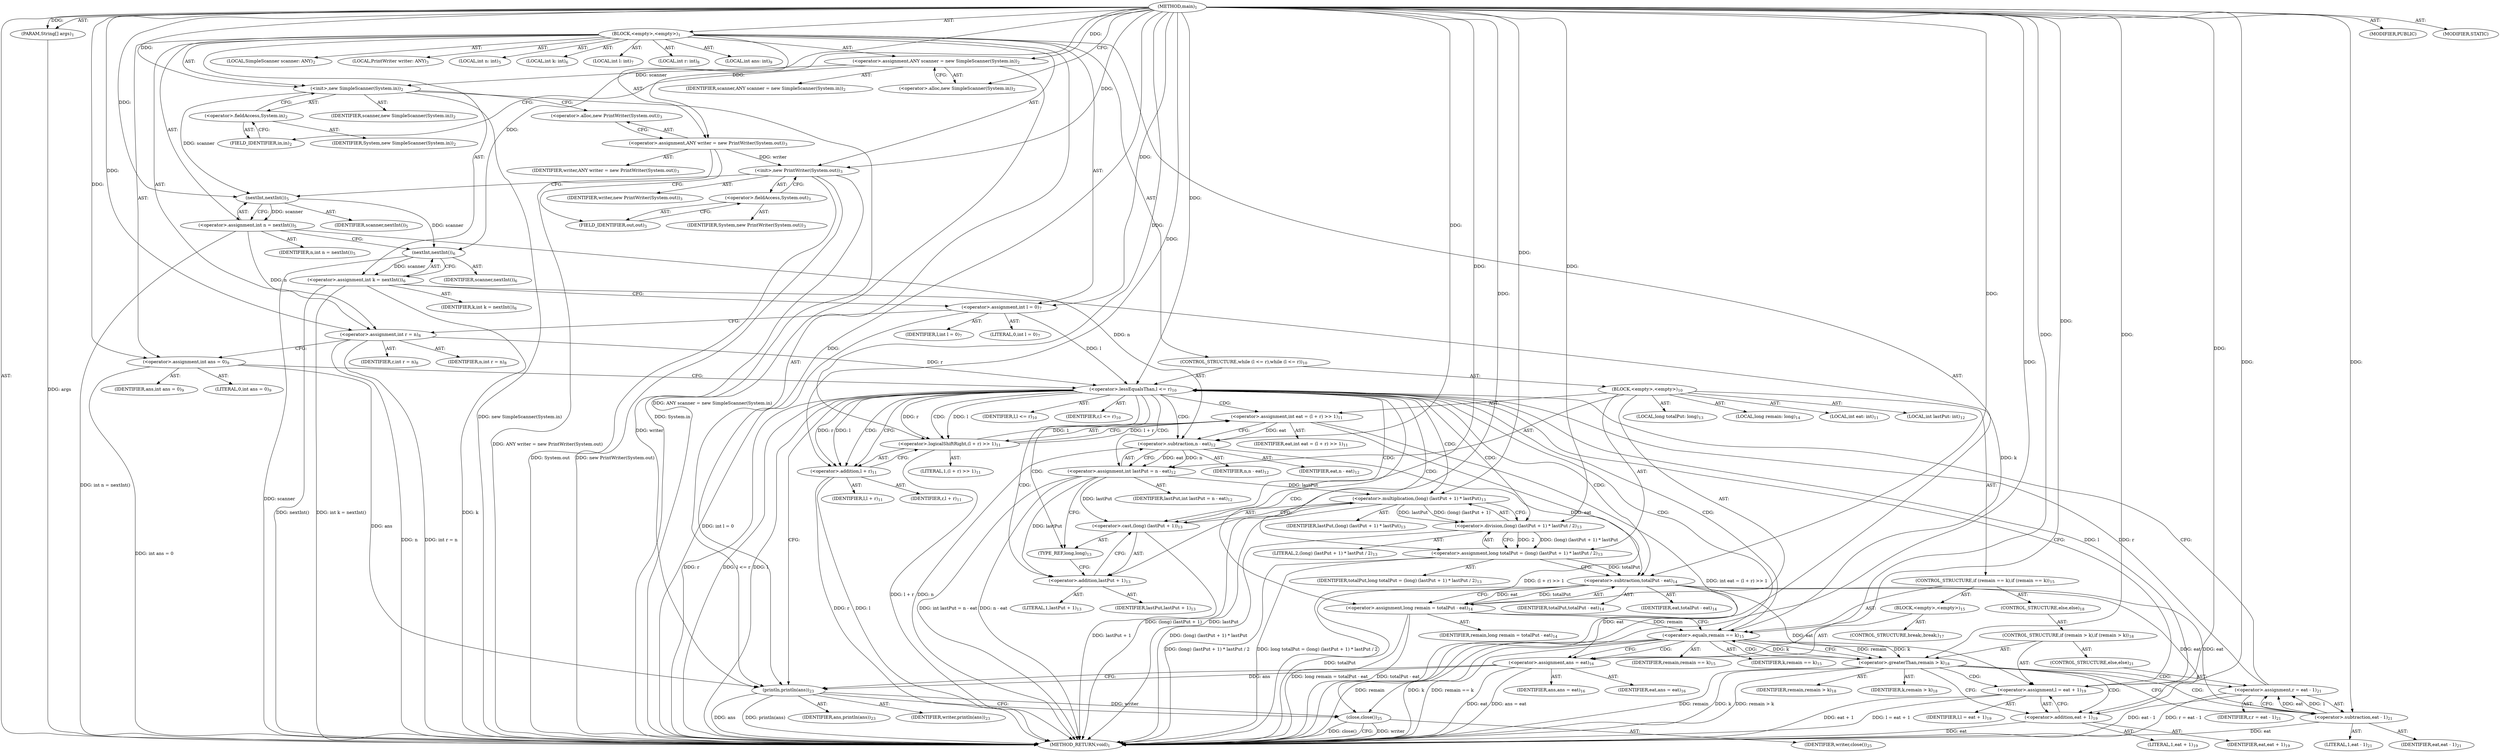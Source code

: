 digraph "main" {  
"21" [label = <(METHOD,main)<SUB>1</SUB>> ]
"22" [label = <(PARAM,String[] args)<SUB>1</SUB>> ]
"23" [label = <(BLOCK,&lt;empty&gt;,&lt;empty&gt;)<SUB>1</SUB>> ]
"4" [label = <(LOCAL,SimpleScanner scanner: ANY)<SUB>2</SUB>> ]
"24" [label = <(&lt;operator&gt;.assignment,ANY scanner = new SimpleScanner(System.in))<SUB>2</SUB>> ]
"25" [label = <(IDENTIFIER,scanner,ANY scanner = new SimpleScanner(System.in))<SUB>2</SUB>> ]
"26" [label = <(&lt;operator&gt;.alloc,new SimpleScanner(System.in))<SUB>2</SUB>> ]
"27" [label = <(&lt;init&gt;,new SimpleScanner(System.in))<SUB>2</SUB>> ]
"3" [label = <(IDENTIFIER,scanner,new SimpleScanner(System.in))<SUB>2</SUB>> ]
"28" [label = <(&lt;operator&gt;.fieldAccess,System.in)<SUB>2</SUB>> ]
"29" [label = <(IDENTIFIER,System,new SimpleScanner(System.in))<SUB>2</SUB>> ]
"30" [label = <(FIELD_IDENTIFIER,in,in)<SUB>2</SUB>> ]
"6" [label = <(LOCAL,PrintWriter writer: ANY)<SUB>3</SUB>> ]
"31" [label = <(&lt;operator&gt;.assignment,ANY writer = new PrintWriter(System.out))<SUB>3</SUB>> ]
"32" [label = <(IDENTIFIER,writer,ANY writer = new PrintWriter(System.out))<SUB>3</SUB>> ]
"33" [label = <(&lt;operator&gt;.alloc,new PrintWriter(System.out))<SUB>3</SUB>> ]
"34" [label = <(&lt;init&gt;,new PrintWriter(System.out))<SUB>3</SUB>> ]
"5" [label = <(IDENTIFIER,writer,new PrintWriter(System.out))<SUB>3</SUB>> ]
"35" [label = <(&lt;operator&gt;.fieldAccess,System.out)<SUB>3</SUB>> ]
"36" [label = <(IDENTIFIER,System,new PrintWriter(System.out))<SUB>3</SUB>> ]
"37" [label = <(FIELD_IDENTIFIER,out,out)<SUB>3</SUB>> ]
"38" [label = <(LOCAL,int n: int)<SUB>5</SUB>> ]
"39" [label = <(&lt;operator&gt;.assignment,int n = nextInt())<SUB>5</SUB>> ]
"40" [label = <(IDENTIFIER,n,int n = nextInt())<SUB>5</SUB>> ]
"41" [label = <(nextInt,nextInt())<SUB>5</SUB>> ]
"42" [label = <(IDENTIFIER,scanner,nextInt())<SUB>5</SUB>> ]
"43" [label = <(LOCAL,int k: int)<SUB>6</SUB>> ]
"44" [label = <(&lt;operator&gt;.assignment,int k = nextInt())<SUB>6</SUB>> ]
"45" [label = <(IDENTIFIER,k,int k = nextInt())<SUB>6</SUB>> ]
"46" [label = <(nextInt,nextInt())<SUB>6</SUB>> ]
"47" [label = <(IDENTIFIER,scanner,nextInt())<SUB>6</SUB>> ]
"48" [label = <(LOCAL,int l: int)<SUB>7</SUB>> ]
"49" [label = <(&lt;operator&gt;.assignment,int l = 0)<SUB>7</SUB>> ]
"50" [label = <(IDENTIFIER,l,int l = 0)<SUB>7</SUB>> ]
"51" [label = <(LITERAL,0,int l = 0)<SUB>7</SUB>> ]
"52" [label = <(LOCAL,int r: int)<SUB>8</SUB>> ]
"53" [label = <(&lt;operator&gt;.assignment,int r = n)<SUB>8</SUB>> ]
"54" [label = <(IDENTIFIER,r,int r = n)<SUB>8</SUB>> ]
"55" [label = <(IDENTIFIER,n,int r = n)<SUB>8</SUB>> ]
"56" [label = <(LOCAL,int ans: int)<SUB>9</SUB>> ]
"57" [label = <(&lt;operator&gt;.assignment,int ans = 0)<SUB>9</SUB>> ]
"58" [label = <(IDENTIFIER,ans,int ans = 0)<SUB>9</SUB>> ]
"59" [label = <(LITERAL,0,int ans = 0)<SUB>9</SUB>> ]
"60" [label = <(CONTROL_STRUCTURE,while (l &lt;= r),while (l &lt;= r))<SUB>10</SUB>> ]
"61" [label = <(&lt;operator&gt;.lessEqualsThan,l &lt;= r)<SUB>10</SUB>> ]
"62" [label = <(IDENTIFIER,l,l &lt;= r)<SUB>10</SUB>> ]
"63" [label = <(IDENTIFIER,r,l &lt;= r)<SUB>10</SUB>> ]
"64" [label = <(BLOCK,&lt;empty&gt;,&lt;empty&gt;)<SUB>10</SUB>> ]
"65" [label = <(LOCAL,int eat: int)<SUB>11</SUB>> ]
"66" [label = <(&lt;operator&gt;.assignment,int eat = (l + r) &gt;&gt; 1)<SUB>11</SUB>> ]
"67" [label = <(IDENTIFIER,eat,int eat = (l + r) &gt;&gt; 1)<SUB>11</SUB>> ]
"68" [label = <(&lt;operator&gt;.logicalShiftRight,(l + r) &gt;&gt; 1)<SUB>11</SUB>> ]
"69" [label = <(&lt;operator&gt;.addition,l + r)<SUB>11</SUB>> ]
"70" [label = <(IDENTIFIER,l,l + r)<SUB>11</SUB>> ]
"71" [label = <(IDENTIFIER,r,l + r)<SUB>11</SUB>> ]
"72" [label = <(LITERAL,1,(l + r) &gt;&gt; 1)<SUB>11</SUB>> ]
"73" [label = <(LOCAL,int lastPut: int)<SUB>12</SUB>> ]
"74" [label = <(&lt;operator&gt;.assignment,int lastPut = n - eat)<SUB>12</SUB>> ]
"75" [label = <(IDENTIFIER,lastPut,int lastPut = n - eat)<SUB>12</SUB>> ]
"76" [label = <(&lt;operator&gt;.subtraction,n - eat)<SUB>12</SUB>> ]
"77" [label = <(IDENTIFIER,n,n - eat)<SUB>12</SUB>> ]
"78" [label = <(IDENTIFIER,eat,n - eat)<SUB>12</SUB>> ]
"79" [label = <(LOCAL,long totalPut: long)<SUB>13</SUB>> ]
"80" [label = <(&lt;operator&gt;.assignment,long totalPut = (long) (lastPut + 1) * lastPut / 2)<SUB>13</SUB>> ]
"81" [label = <(IDENTIFIER,totalPut,long totalPut = (long) (lastPut + 1) * lastPut / 2)<SUB>13</SUB>> ]
"82" [label = <(&lt;operator&gt;.division,(long) (lastPut + 1) * lastPut / 2)<SUB>13</SUB>> ]
"83" [label = <(&lt;operator&gt;.multiplication,(long) (lastPut + 1) * lastPut)<SUB>13</SUB>> ]
"84" [label = <(&lt;operator&gt;.cast,(long) (lastPut + 1))<SUB>13</SUB>> ]
"85" [label = <(TYPE_REF,long,long)<SUB>13</SUB>> ]
"86" [label = <(&lt;operator&gt;.addition,lastPut + 1)<SUB>13</SUB>> ]
"87" [label = <(IDENTIFIER,lastPut,lastPut + 1)<SUB>13</SUB>> ]
"88" [label = <(LITERAL,1,lastPut + 1)<SUB>13</SUB>> ]
"89" [label = <(IDENTIFIER,lastPut,(long) (lastPut + 1) * lastPut)<SUB>13</SUB>> ]
"90" [label = <(LITERAL,2,(long) (lastPut + 1) * lastPut / 2)<SUB>13</SUB>> ]
"91" [label = <(LOCAL,long remain: long)<SUB>14</SUB>> ]
"92" [label = <(&lt;operator&gt;.assignment,long remain = totalPut - eat)<SUB>14</SUB>> ]
"93" [label = <(IDENTIFIER,remain,long remain = totalPut - eat)<SUB>14</SUB>> ]
"94" [label = <(&lt;operator&gt;.subtraction,totalPut - eat)<SUB>14</SUB>> ]
"95" [label = <(IDENTIFIER,totalPut,totalPut - eat)<SUB>14</SUB>> ]
"96" [label = <(IDENTIFIER,eat,totalPut - eat)<SUB>14</SUB>> ]
"97" [label = <(CONTROL_STRUCTURE,if (remain == k),if (remain == k))<SUB>15</SUB>> ]
"98" [label = <(&lt;operator&gt;.equals,remain == k)<SUB>15</SUB>> ]
"99" [label = <(IDENTIFIER,remain,remain == k)<SUB>15</SUB>> ]
"100" [label = <(IDENTIFIER,k,remain == k)<SUB>15</SUB>> ]
"101" [label = <(BLOCK,&lt;empty&gt;,&lt;empty&gt;)<SUB>15</SUB>> ]
"102" [label = <(&lt;operator&gt;.assignment,ans = eat)<SUB>16</SUB>> ]
"103" [label = <(IDENTIFIER,ans,ans = eat)<SUB>16</SUB>> ]
"104" [label = <(IDENTIFIER,eat,ans = eat)<SUB>16</SUB>> ]
"105" [label = <(CONTROL_STRUCTURE,break;,break;)<SUB>17</SUB>> ]
"106" [label = <(CONTROL_STRUCTURE,else,else)<SUB>18</SUB>> ]
"107" [label = <(CONTROL_STRUCTURE,if (remain &gt; k),if (remain &gt; k))<SUB>18</SUB>> ]
"108" [label = <(&lt;operator&gt;.greaterThan,remain &gt; k)<SUB>18</SUB>> ]
"109" [label = <(IDENTIFIER,remain,remain &gt; k)<SUB>18</SUB>> ]
"110" [label = <(IDENTIFIER,k,remain &gt; k)<SUB>18</SUB>> ]
"111" [label = <(&lt;operator&gt;.assignment,l = eat + 1)<SUB>19</SUB>> ]
"112" [label = <(IDENTIFIER,l,l = eat + 1)<SUB>19</SUB>> ]
"113" [label = <(&lt;operator&gt;.addition,eat + 1)<SUB>19</SUB>> ]
"114" [label = <(IDENTIFIER,eat,eat + 1)<SUB>19</SUB>> ]
"115" [label = <(LITERAL,1,eat + 1)<SUB>19</SUB>> ]
"116" [label = <(CONTROL_STRUCTURE,else,else)<SUB>21</SUB>> ]
"117" [label = <(&lt;operator&gt;.assignment,r = eat - 1)<SUB>21</SUB>> ]
"118" [label = <(IDENTIFIER,r,r = eat - 1)<SUB>21</SUB>> ]
"119" [label = <(&lt;operator&gt;.subtraction,eat - 1)<SUB>21</SUB>> ]
"120" [label = <(IDENTIFIER,eat,eat - 1)<SUB>21</SUB>> ]
"121" [label = <(LITERAL,1,eat - 1)<SUB>21</SUB>> ]
"122" [label = <(println,println(ans))<SUB>23</SUB>> ]
"123" [label = <(IDENTIFIER,writer,println(ans))<SUB>23</SUB>> ]
"124" [label = <(IDENTIFIER,ans,println(ans))<SUB>23</SUB>> ]
"125" [label = <(close,close())<SUB>25</SUB>> ]
"126" [label = <(IDENTIFIER,writer,close())<SUB>25</SUB>> ]
"127" [label = <(MODIFIER,PUBLIC)> ]
"128" [label = <(MODIFIER,STATIC)> ]
"129" [label = <(METHOD_RETURN,void)<SUB>1</SUB>> ]
  "21" -> "22"  [ label = "AST: "] 
  "21" -> "23"  [ label = "AST: "] 
  "21" -> "127"  [ label = "AST: "] 
  "21" -> "128"  [ label = "AST: "] 
  "21" -> "129"  [ label = "AST: "] 
  "23" -> "4"  [ label = "AST: "] 
  "23" -> "24"  [ label = "AST: "] 
  "23" -> "27"  [ label = "AST: "] 
  "23" -> "6"  [ label = "AST: "] 
  "23" -> "31"  [ label = "AST: "] 
  "23" -> "34"  [ label = "AST: "] 
  "23" -> "38"  [ label = "AST: "] 
  "23" -> "39"  [ label = "AST: "] 
  "23" -> "43"  [ label = "AST: "] 
  "23" -> "44"  [ label = "AST: "] 
  "23" -> "48"  [ label = "AST: "] 
  "23" -> "49"  [ label = "AST: "] 
  "23" -> "52"  [ label = "AST: "] 
  "23" -> "53"  [ label = "AST: "] 
  "23" -> "56"  [ label = "AST: "] 
  "23" -> "57"  [ label = "AST: "] 
  "23" -> "60"  [ label = "AST: "] 
  "23" -> "122"  [ label = "AST: "] 
  "23" -> "125"  [ label = "AST: "] 
  "24" -> "25"  [ label = "AST: "] 
  "24" -> "26"  [ label = "AST: "] 
  "27" -> "3"  [ label = "AST: "] 
  "27" -> "28"  [ label = "AST: "] 
  "28" -> "29"  [ label = "AST: "] 
  "28" -> "30"  [ label = "AST: "] 
  "31" -> "32"  [ label = "AST: "] 
  "31" -> "33"  [ label = "AST: "] 
  "34" -> "5"  [ label = "AST: "] 
  "34" -> "35"  [ label = "AST: "] 
  "35" -> "36"  [ label = "AST: "] 
  "35" -> "37"  [ label = "AST: "] 
  "39" -> "40"  [ label = "AST: "] 
  "39" -> "41"  [ label = "AST: "] 
  "41" -> "42"  [ label = "AST: "] 
  "44" -> "45"  [ label = "AST: "] 
  "44" -> "46"  [ label = "AST: "] 
  "46" -> "47"  [ label = "AST: "] 
  "49" -> "50"  [ label = "AST: "] 
  "49" -> "51"  [ label = "AST: "] 
  "53" -> "54"  [ label = "AST: "] 
  "53" -> "55"  [ label = "AST: "] 
  "57" -> "58"  [ label = "AST: "] 
  "57" -> "59"  [ label = "AST: "] 
  "60" -> "61"  [ label = "AST: "] 
  "60" -> "64"  [ label = "AST: "] 
  "61" -> "62"  [ label = "AST: "] 
  "61" -> "63"  [ label = "AST: "] 
  "64" -> "65"  [ label = "AST: "] 
  "64" -> "66"  [ label = "AST: "] 
  "64" -> "73"  [ label = "AST: "] 
  "64" -> "74"  [ label = "AST: "] 
  "64" -> "79"  [ label = "AST: "] 
  "64" -> "80"  [ label = "AST: "] 
  "64" -> "91"  [ label = "AST: "] 
  "64" -> "92"  [ label = "AST: "] 
  "64" -> "97"  [ label = "AST: "] 
  "66" -> "67"  [ label = "AST: "] 
  "66" -> "68"  [ label = "AST: "] 
  "68" -> "69"  [ label = "AST: "] 
  "68" -> "72"  [ label = "AST: "] 
  "69" -> "70"  [ label = "AST: "] 
  "69" -> "71"  [ label = "AST: "] 
  "74" -> "75"  [ label = "AST: "] 
  "74" -> "76"  [ label = "AST: "] 
  "76" -> "77"  [ label = "AST: "] 
  "76" -> "78"  [ label = "AST: "] 
  "80" -> "81"  [ label = "AST: "] 
  "80" -> "82"  [ label = "AST: "] 
  "82" -> "83"  [ label = "AST: "] 
  "82" -> "90"  [ label = "AST: "] 
  "83" -> "84"  [ label = "AST: "] 
  "83" -> "89"  [ label = "AST: "] 
  "84" -> "85"  [ label = "AST: "] 
  "84" -> "86"  [ label = "AST: "] 
  "86" -> "87"  [ label = "AST: "] 
  "86" -> "88"  [ label = "AST: "] 
  "92" -> "93"  [ label = "AST: "] 
  "92" -> "94"  [ label = "AST: "] 
  "94" -> "95"  [ label = "AST: "] 
  "94" -> "96"  [ label = "AST: "] 
  "97" -> "98"  [ label = "AST: "] 
  "97" -> "101"  [ label = "AST: "] 
  "97" -> "106"  [ label = "AST: "] 
  "98" -> "99"  [ label = "AST: "] 
  "98" -> "100"  [ label = "AST: "] 
  "101" -> "102"  [ label = "AST: "] 
  "101" -> "105"  [ label = "AST: "] 
  "102" -> "103"  [ label = "AST: "] 
  "102" -> "104"  [ label = "AST: "] 
  "106" -> "107"  [ label = "AST: "] 
  "107" -> "108"  [ label = "AST: "] 
  "107" -> "111"  [ label = "AST: "] 
  "107" -> "116"  [ label = "AST: "] 
  "108" -> "109"  [ label = "AST: "] 
  "108" -> "110"  [ label = "AST: "] 
  "111" -> "112"  [ label = "AST: "] 
  "111" -> "113"  [ label = "AST: "] 
  "113" -> "114"  [ label = "AST: "] 
  "113" -> "115"  [ label = "AST: "] 
  "116" -> "117"  [ label = "AST: "] 
  "117" -> "118"  [ label = "AST: "] 
  "117" -> "119"  [ label = "AST: "] 
  "119" -> "120"  [ label = "AST: "] 
  "119" -> "121"  [ label = "AST: "] 
  "122" -> "123"  [ label = "AST: "] 
  "122" -> "124"  [ label = "AST: "] 
  "125" -> "126"  [ label = "AST: "] 
  "24" -> "30"  [ label = "CFG: "] 
  "27" -> "33"  [ label = "CFG: "] 
  "31" -> "37"  [ label = "CFG: "] 
  "34" -> "41"  [ label = "CFG: "] 
  "39" -> "46"  [ label = "CFG: "] 
  "44" -> "49"  [ label = "CFG: "] 
  "49" -> "53"  [ label = "CFG: "] 
  "53" -> "57"  [ label = "CFG: "] 
  "57" -> "61"  [ label = "CFG: "] 
  "122" -> "125"  [ label = "CFG: "] 
  "125" -> "129"  [ label = "CFG: "] 
  "26" -> "24"  [ label = "CFG: "] 
  "28" -> "27"  [ label = "CFG: "] 
  "33" -> "31"  [ label = "CFG: "] 
  "35" -> "34"  [ label = "CFG: "] 
  "41" -> "39"  [ label = "CFG: "] 
  "46" -> "44"  [ label = "CFG: "] 
  "61" -> "69"  [ label = "CFG: "] 
  "61" -> "122"  [ label = "CFG: "] 
  "30" -> "28"  [ label = "CFG: "] 
  "37" -> "35"  [ label = "CFG: "] 
  "66" -> "76"  [ label = "CFG: "] 
  "74" -> "85"  [ label = "CFG: "] 
  "80" -> "94"  [ label = "CFG: "] 
  "92" -> "98"  [ label = "CFG: "] 
  "68" -> "66"  [ label = "CFG: "] 
  "76" -> "74"  [ label = "CFG: "] 
  "82" -> "80"  [ label = "CFG: "] 
  "94" -> "92"  [ label = "CFG: "] 
  "98" -> "102"  [ label = "CFG: "] 
  "98" -> "108"  [ label = "CFG: "] 
  "69" -> "68"  [ label = "CFG: "] 
  "83" -> "82"  [ label = "CFG: "] 
  "102" -> "122"  [ label = "CFG: "] 
  "84" -> "83"  [ label = "CFG: "] 
  "108" -> "113"  [ label = "CFG: "] 
  "108" -> "119"  [ label = "CFG: "] 
  "111" -> "61"  [ label = "CFG: "] 
  "85" -> "86"  [ label = "CFG: "] 
  "86" -> "84"  [ label = "CFG: "] 
  "113" -> "111"  [ label = "CFG: "] 
  "117" -> "61"  [ label = "CFG: "] 
  "119" -> "117"  [ label = "CFG: "] 
  "21" -> "26"  [ label = "CFG: "] 
  "22" -> "129"  [ label = "DDG: args"] 
  "24" -> "129"  [ label = "DDG: ANY scanner = new SimpleScanner(System.in)"] 
  "27" -> "129"  [ label = "DDG: System.in"] 
  "27" -> "129"  [ label = "DDG: new SimpleScanner(System.in)"] 
  "31" -> "129"  [ label = "DDG: ANY writer = new PrintWriter(System.out)"] 
  "34" -> "129"  [ label = "DDG: System.out"] 
  "34" -> "129"  [ label = "DDG: new PrintWriter(System.out)"] 
  "39" -> "129"  [ label = "DDG: int n = nextInt()"] 
  "44" -> "129"  [ label = "DDG: k"] 
  "46" -> "129"  [ label = "DDG: scanner"] 
  "44" -> "129"  [ label = "DDG: nextInt()"] 
  "44" -> "129"  [ label = "DDG: int k = nextInt()"] 
  "49" -> "129"  [ label = "DDG: int l = 0"] 
  "53" -> "129"  [ label = "DDG: n"] 
  "53" -> "129"  [ label = "DDG: int r = n"] 
  "57" -> "129"  [ label = "DDG: int ans = 0"] 
  "61" -> "129"  [ label = "DDG: l"] 
  "61" -> "129"  [ label = "DDG: r"] 
  "61" -> "129"  [ label = "DDG: l &lt;= r"] 
  "69" -> "129"  [ label = "DDG: l"] 
  "69" -> "129"  [ label = "DDG: r"] 
  "68" -> "129"  [ label = "DDG: l + r"] 
  "66" -> "129"  [ label = "DDG: (l + r) &gt;&gt; 1"] 
  "66" -> "129"  [ label = "DDG: int eat = (l + r) &gt;&gt; 1"] 
  "76" -> "129"  [ label = "DDG: n"] 
  "74" -> "129"  [ label = "DDG: n - eat"] 
  "74" -> "129"  [ label = "DDG: int lastPut = n - eat"] 
  "84" -> "129"  [ label = "DDG: lastPut + 1"] 
  "83" -> "129"  [ label = "DDG: (long) (lastPut + 1)"] 
  "83" -> "129"  [ label = "DDG: lastPut"] 
  "82" -> "129"  [ label = "DDG: (long) (lastPut + 1) * lastPut"] 
  "80" -> "129"  [ label = "DDG: (long) (lastPut + 1) * lastPut / 2"] 
  "80" -> "129"  [ label = "DDG: long totalPut = (long) (lastPut + 1) * lastPut / 2"] 
  "94" -> "129"  [ label = "DDG: totalPut"] 
  "92" -> "129"  [ label = "DDG: totalPut - eat"] 
  "92" -> "129"  [ label = "DDG: long remain = totalPut - eat"] 
  "98" -> "129"  [ label = "DDG: remain"] 
  "98" -> "129"  [ label = "DDG: k"] 
  "98" -> "129"  [ label = "DDG: remain == k"] 
  "108" -> "129"  [ label = "DDG: remain"] 
  "108" -> "129"  [ label = "DDG: k"] 
  "108" -> "129"  [ label = "DDG: remain &gt; k"] 
  "119" -> "129"  [ label = "DDG: eat"] 
  "117" -> "129"  [ label = "DDG: eat - 1"] 
  "117" -> "129"  [ label = "DDG: r = eat - 1"] 
  "113" -> "129"  [ label = "DDG: eat"] 
  "111" -> "129"  [ label = "DDG: eat + 1"] 
  "111" -> "129"  [ label = "DDG: l = eat + 1"] 
  "102" -> "129"  [ label = "DDG: eat"] 
  "102" -> "129"  [ label = "DDG: ans = eat"] 
  "122" -> "129"  [ label = "DDG: ans"] 
  "122" -> "129"  [ label = "DDG: println(ans)"] 
  "125" -> "129"  [ label = "DDG: writer"] 
  "125" -> "129"  [ label = "DDG: close()"] 
  "21" -> "22"  [ label = "DDG: "] 
  "21" -> "24"  [ label = "DDG: "] 
  "21" -> "31"  [ label = "DDG: "] 
  "41" -> "39"  [ label = "DDG: scanner"] 
  "46" -> "44"  [ label = "DDG: scanner"] 
  "21" -> "49"  [ label = "DDG: "] 
  "39" -> "53"  [ label = "DDG: n"] 
  "21" -> "53"  [ label = "DDG: "] 
  "21" -> "57"  [ label = "DDG: "] 
  "24" -> "27"  [ label = "DDG: scanner"] 
  "21" -> "27"  [ label = "DDG: "] 
  "31" -> "34"  [ label = "DDG: writer"] 
  "21" -> "34"  [ label = "DDG: "] 
  "34" -> "122"  [ label = "DDG: writer"] 
  "21" -> "122"  [ label = "DDG: "] 
  "57" -> "122"  [ label = "DDG: ans"] 
  "102" -> "122"  [ label = "DDG: ans"] 
  "122" -> "125"  [ label = "DDG: writer"] 
  "21" -> "125"  [ label = "DDG: "] 
  "27" -> "41"  [ label = "DDG: scanner"] 
  "21" -> "41"  [ label = "DDG: "] 
  "41" -> "46"  [ label = "DDG: scanner"] 
  "21" -> "46"  [ label = "DDG: "] 
  "49" -> "61"  [ label = "DDG: l"] 
  "111" -> "61"  [ label = "DDG: l"] 
  "21" -> "61"  [ label = "DDG: "] 
  "53" -> "61"  [ label = "DDG: r"] 
  "117" -> "61"  [ label = "DDG: r"] 
  "68" -> "66"  [ label = "DDG: l + r"] 
  "68" -> "66"  [ label = "DDG: 1"] 
  "76" -> "74"  [ label = "DDG: n"] 
  "76" -> "74"  [ label = "DDG: eat"] 
  "82" -> "80"  [ label = "DDG: (long) (lastPut + 1) * lastPut"] 
  "82" -> "80"  [ label = "DDG: 2"] 
  "94" -> "92"  [ label = "DDG: totalPut"] 
  "94" -> "92"  [ label = "DDG: eat"] 
  "61" -> "68"  [ label = "DDG: l"] 
  "21" -> "68"  [ label = "DDG: "] 
  "61" -> "68"  [ label = "DDG: r"] 
  "21" -> "76"  [ label = "DDG: "] 
  "39" -> "76"  [ label = "DDG: n"] 
  "66" -> "76"  [ label = "DDG: eat"] 
  "83" -> "82"  [ label = "DDG: (long) (lastPut + 1)"] 
  "83" -> "82"  [ label = "DDG: lastPut"] 
  "21" -> "82"  [ label = "DDG: "] 
  "80" -> "94"  [ label = "DDG: totalPut"] 
  "21" -> "94"  [ label = "DDG: "] 
  "76" -> "94"  [ label = "DDG: eat"] 
  "92" -> "98"  [ label = "DDG: remain"] 
  "21" -> "98"  [ label = "DDG: "] 
  "44" -> "98"  [ label = "DDG: k"] 
  "108" -> "98"  [ label = "DDG: k"] 
  "94" -> "102"  [ label = "DDG: eat"] 
  "21" -> "102"  [ label = "DDG: "] 
  "61" -> "69"  [ label = "DDG: l"] 
  "21" -> "69"  [ label = "DDG: "] 
  "61" -> "69"  [ label = "DDG: r"] 
  "21" -> "83"  [ label = "DDG: "] 
  "74" -> "83"  [ label = "DDG: lastPut"] 
  "94" -> "111"  [ label = "DDG: eat"] 
  "21" -> "111"  [ label = "DDG: "] 
  "21" -> "84"  [ label = "DDG: "] 
  "74" -> "84"  [ label = "DDG: lastPut"] 
  "98" -> "108"  [ label = "DDG: remain"] 
  "21" -> "108"  [ label = "DDG: "] 
  "98" -> "108"  [ label = "DDG: k"] 
  "119" -> "117"  [ label = "DDG: eat"] 
  "119" -> "117"  [ label = "DDG: 1"] 
  "74" -> "86"  [ label = "DDG: lastPut"] 
  "21" -> "86"  [ label = "DDG: "] 
  "94" -> "113"  [ label = "DDG: eat"] 
  "21" -> "113"  [ label = "DDG: "] 
  "94" -> "119"  [ label = "DDG: eat"] 
  "21" -> "119"  [ label = "DDG: "] 
  "61" -> "94"  [ label = "CDG: "] 
  "61" -> "68"  [ label = "CDG: "] 
  "61" -> "66"  [ label = "CDG: "] 
  "61" -> "98"  [ label = "CDG: "] 
  "61" -> "84"  [ label = "CDG: "] 
  "61" -> "85"  [ label = "CDG: "] 
  "61" -> "69"  [ label = "CDG: "] 
  "61" -> "74"  [ label = "CDG: "] 
  "61" -> "92"  [ label = "CDG: "] 
  "61" -> "76"  [ label = "CDG: "] 
  "61" -> "82"  [ label = "CDG: "] 
  "61" -> "80"  [ label = "CDG: "] 
  "61" -> "83"  [ label = "CDG: "] 
  "61" -> "86"  [ label = "CDG: "] 
  "98" -> "102"  [ label = "CDG: "] 
  "98" -> "61"  [ label = "CDG: "] 
  "98" -> "108"  [ label = "CDG: "] 
  "108" -> "113"  [ label = "CDG: "] 
  "108" -> "119"  [ label = "CDG: "] 
  "108" -> "117"  [ label = "CDG: "] 
  "108" -> "111"  [ label = "CDG: "] 
}
